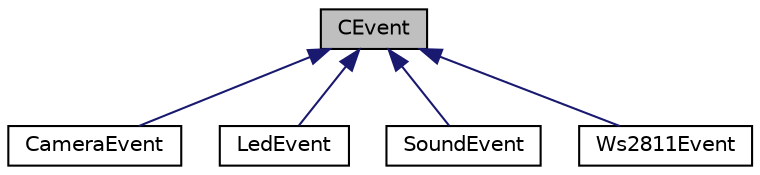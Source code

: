 digraph "CEvent"
{
 // LATEX_PDF_SIZE
  edge [fontname="Helvetica",fontsize="10",labelfontname="Helvetica",labelfontsize="10"];
  node [fontname="Helvetica",fontsize="10",shape=record];
  Node1 [label="CEvent",height=0.2,width=0.4,color="black", fillcolor="grey75", style="filled", fontcolor="black",tooltip=" "];
  Node1 -> Node2 [dir="back",color="midnightblue",fontsize="10",style="solid",fontname="Helvetica"];
  Node2 [label="CameraEvent",height=0.2,width=0.4,color="black", fillcolor="white", style="filled",URL="$classCameraEvent.html",tooltip=" "];
  Node1 -> Node3 [dir="back",color="midnightblue",fontsize="10",style="solid",fontname="Helvetica"];
  Node3 [label="LedEvent",height=0.2,width=0.4,color="black", fillcolor="white", style="filled",URL="$classLedEvent.html",tooltip=" "];
  Node1 -> Node4 [dir="back",color="midnightblue",fontsize="10",style="solid",fontname="Helvetica"];
  Node4 [label="SoundEvent",height=0.2,width=0.4,color="black", fillcolor="white", style="filled",URL="$classSoundEvent.html",tooltip=" "];
  Node1 -> Node5 [dir="back",color="midnightblue",fontsize="10",style="solid",fontname="Helvetica"];
  Node5 [label="Ws2811Event",height=0.2,width=0.4,color="black", fillcolor="white", style="filled",URL="$classWs2811Event.html",tooltip=" "];
}
